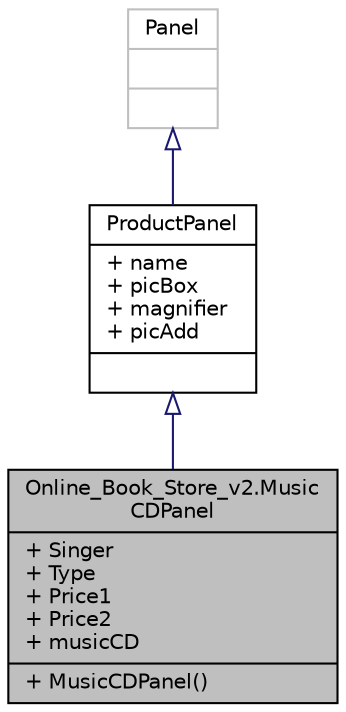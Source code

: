 digraph "Online_Book_Store_v2.MusicCDPanel"
{
 // LATEX_PDF_SIZE
  edge [fontname="Helvetica",fontsize="10",labelfontname="Helvetica",labelfontsize="10"];
  node [fontname="Helvetica",fontsize="10",shape=record];
  Node1 [label="{Online_Book_Store_v2.Music\lCDPanel\n|+ Singer\l+ Type\l+ Price1\l+ Price2\l+ musicCD\l|+ MusicCDPanel()\l}",height=0.2,width=0.4,color="black", fillcolor="grey75", style="filled", fontcolor="black",tooltip="Panel that shows the products"];
  Node2 -> Node1 [dir="back",color="midnightblue",fontsize="10",style="solid",arrowtail="onormal"];
  Node2 [label="{ProductPanel\n|+ name\l+ picBox\l+ magnifier\l+ picAdd\l|}",height=0.2,width=0.4,color="black", fillcolor="white", style="filled",URL="$class_online___book___store__v2_1_1_product_panel.html",tooltip="Base panel"];
  Node3 -> Node2 [dir="back",color="midnightblue",fontsize="10",style="solid",arrowtail="onormal"];
  Node3 [label="{Panel\n||}",height=0.2,width=0.4,color="grey75", fillcolor="white", style="filled",tooltip=" "];
}
